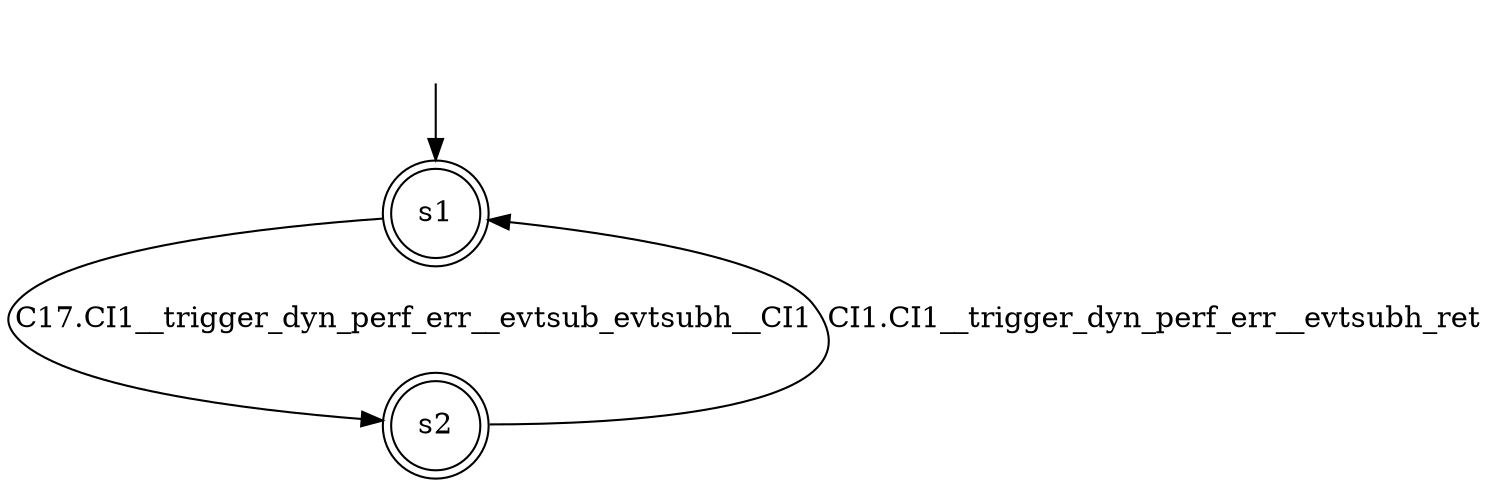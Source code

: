 digraph automaton {
	1 [label=<s1> shape="doublecircle"];
	2 [label=<s2> shape="doublecircle"];
	__init1 [label=<> shape="none"];
	__init1 -> 1;
	1 -> 2 [label=<C17.CI1__trigger_dyn_perf_err__evtsub_evtsubh__CI1> id="1-0-2"];
	2 -> 1 [label=<CI1.CI1__trigger_dyn_perf_err__evtsubh_ret> id="2-0-1"];
}

